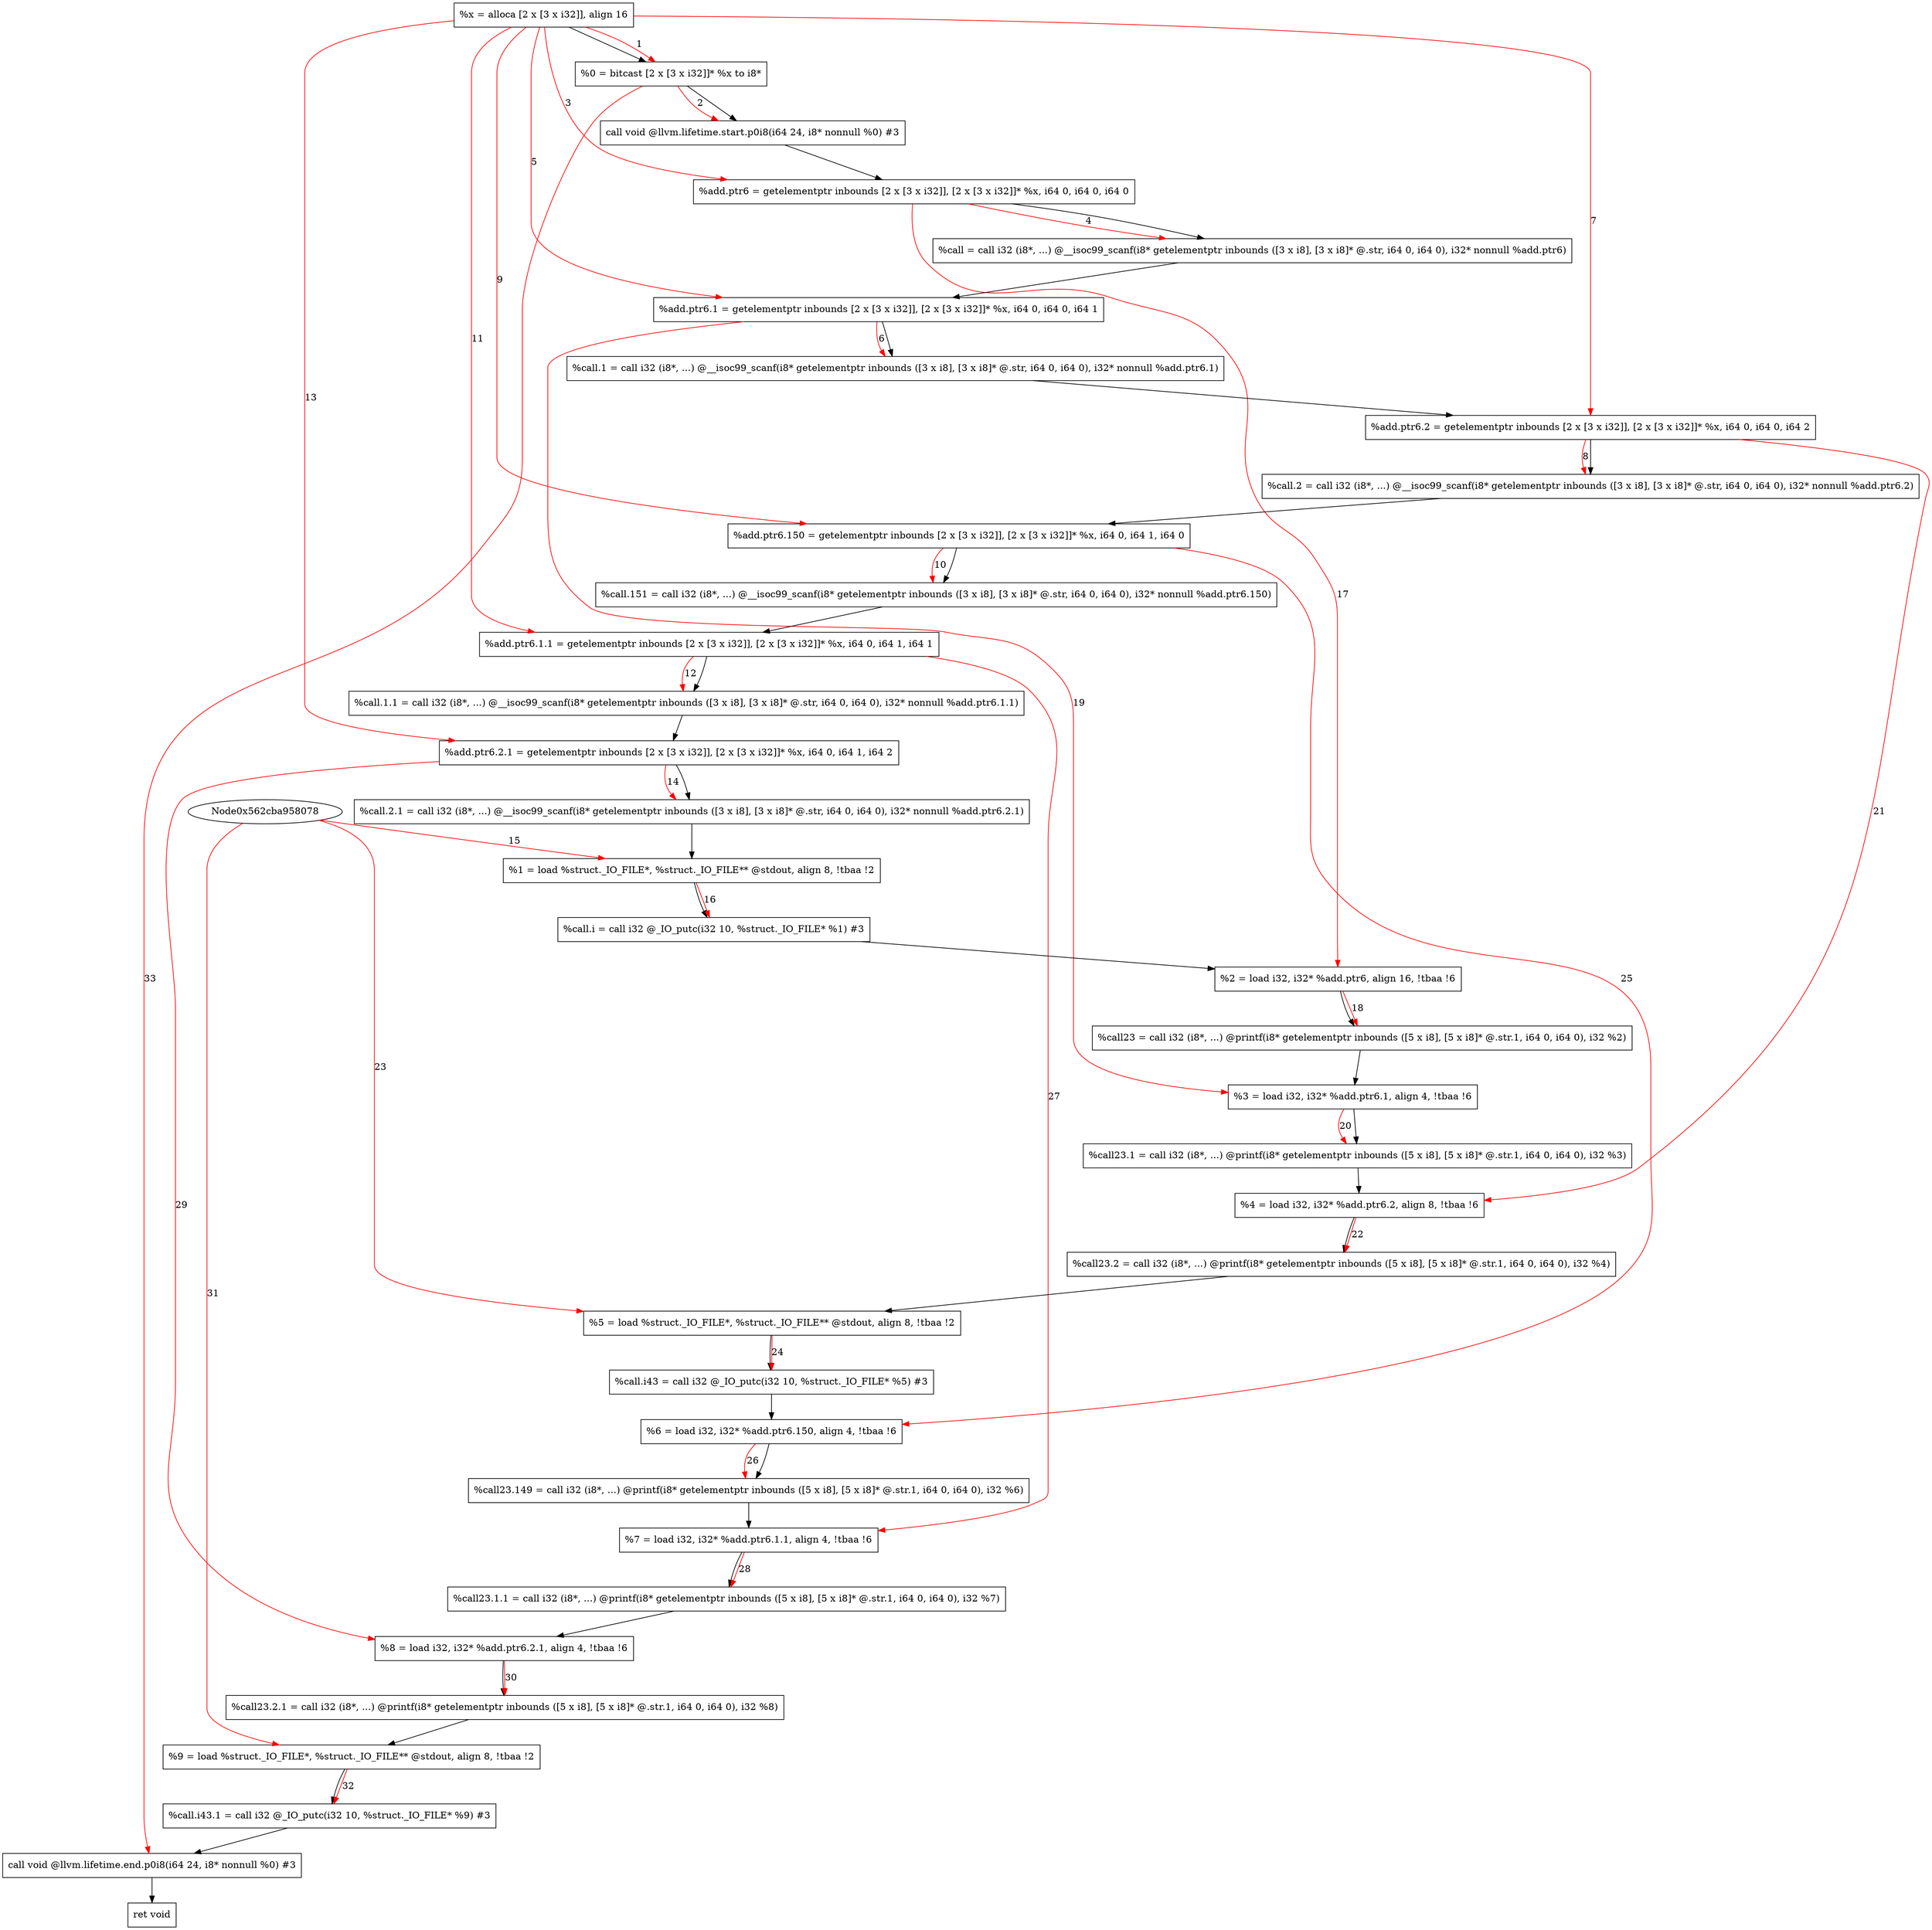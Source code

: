 digraph "CDFG for'func' function" {
	Node0x562cba958328[shape=record, label="  %x = alloca [2 x [3 x i32]], align 16"]
	Node0x562cba9589e8[shape=record, label="  %0 = bitcast [2 x [3 x i32]]* %x to i8*"]
	Node0x562cba958e48[shape=record, label="  call void @llvm.lifetime.start.p0i8(i64 24, i8* nonnull %0) #3"]
	Node0x562cba958f70[shape=record, label="  %add.ptr6 = getelementptr inbounds [2 x [3 x i32]], [2 x [3 x i32]]* %x, i64 0, i64 0, i64 0"]
	Node0x562cba959388[shape=record, label="  %call = call i32 (i8*, ...) @__isoc99_scanf(i8* getelementptr inbounds ([3 x i8], [3 x i8]* @.str, i64 0, i64 0), i32* nonnull %add.ptr6)"]
	Node0x562cba9594c0[shape=record, label="  %add.ptr6.1 = getelementptr inbounds [2 x [3 x i32]], [2 x [3 x i32]]* %x, i64 0, i64 0, i64 1"]
	Node0x562cba9595a8[shape=record, label="  %call.1 = call i32 (i8*, ...) @__isoc99_scanf(i8* getelementptr inbounds ([3 x i8], [3 x i8]* @.str, i64 0, i64 0), i32* nonnull %add.ptr6.1)"]
	Node0x562cba9596e0[shape=record, label="  %add.ptr6.2 = getelementptr inbounds [2 x [3 x i32]], [2 x [3 x i32]]* %x, i64 0, i64 0, i64 2"]
	Node0x562cba9597c8[shape=record, label="  %call.2 = call i32 (i8*, ...) @__isoc99_scanf(i8* getelementptr inbounds ([3 x i8], [3 x i8]* @.str, i64 0, i64 0), i32* nonnull %add.ptr6.2)"]
	Node0x562cba9598d0[shape=record, label="  %add.ptr6.150 = getelementptr inbounds [2 x [3 x i32]], [2 x [3 x i32]]* %x, i64 0, i64 1, i64 0"]
	Node0x562cba9599b8[shape=record, label="  %call.151 = call i32 (i8*, ...) @__isoc99_scanf(i8* getelementptr inbounds ([3 x i8], [3 x i8]* @.str, i64 0, i64 0), i32* nonnull %add.ptr6.150)"]
	Node0x562cba959af0[shape=record, label="  %add.ptr6.1.1 = getelementptr inbounds [2 x [3 x i32]], [2 x [3 x i32]]* %x, i64 0, i64 1, i64 1"]
	Node0x562cba959bb8[shape=record, label="  %call.1.1 = call i32 (i8*, ...) @__isoc99_scanf(i8* getelementptr inbounds ([3 x i8], [3 x i8]* @.str, i64 0, i64 0), i32* nonnull %add.ptr6.1.1)"]
	Node0x562cba959cf0[shape=record, label="  %add.ptr6.2.1 = getelementptr inbounds [2 x [3 x i32]], [2 x [3 x i32]]* %x, i64 0, i64 1, i64 2"]
	Node0x562cba959f58[shape=record, label="  %call.2.1 = call i32 (i8*, ...) @__isoc99_scanf(i8* getelementptr inbounds ([3 x i8], [3 x i8]* @.str, i64 0, i64 0), i32* nonnull %add.ptr6.2.1)"]
	Node0x562cba95a048[shape=record, label="  %1 = load %struct._IO_FILE*, %struct._IO_FILE** @stdout, align 8, !tbaa !2"]
	Node0x562cba95b0b8[shape=record, label="  %call.i = call i32 @_IO_putc(i32 10, %struct._IO_FILE* %1) #3"]
	Node0x562cba95b178[shape=record, label="  %2 = load i32, i32* %add.ptr6, align 16, !tbaa !6"]
	Node0x562cba95b3c8[shape=record, label="  %call23 = call i32 (i8*, ...) @printf(i8* getelementptr inbounds ([5 x i8], [5 x i8]* @.str.1, i64 0, i64 0), i32 %2)"]
	Node0x562cba95b4a8[shape=record, label="  %3 = load i32, i32* %add.ptr6.1, align 4, !tbaa !6"]
	Node0x562cba95bb68[shape=record, label="  %call23.1 = call i32 (i8*, ...) @printf(i8* getelementptr inbounds ([5 x i8], [5 x i8]* @.str.1, i64 0, i64 0), i32 %3)"]
	Node0x562cba95bc58[shape=record, label="  %4 = load i32, i32* %add.ptr6.2, align 8, !tbaa !6"]
	Node0x562cba95bd38[shape=record, label="  %call23.2 = call i32 (i8*, ...) @printf(i8* getelementptr inbounds ([5 x i8], [5 x i8]* @.str.1, i64 0, i64 0), i32 %4)"]
	Node0x562cba95bdf8[shape=record, label="  %5 = load %struct._IO_FILE*, %struct._IO_FILE** @stdout, align 8, !tbaa !2"]
	Node0x562cba95c4d8[shape=record, label="  %call.i43 = call i32 @_IO_putc(i32 10, %struct._IO_FILE* %5) #3"]
	Node0x562cba95c5c8[shape=record, label="  %6 = load i32, i32* %add.ptr6.150, align 4, !tbaa !6"]
	Node0x562cba95c658[shape=record, label="  %call23.149 = call i32 (i8*, ...) @printf(i8* getelementptr inbounds ([5 x i8], [5 x i8]* @.str.1, i64 0, i64 0), i32 %6)"]
	Node0x562cba95c748[shape=record, label="  %7 = load i32, i32* %add.ptr6.1.1, align 4, !tbaa !6"]
	Node0x562cba95c7d8[shape=record, label="  %call23.1.1 = call i32 (i8*, ...) @printf(i8* getelementptr inbounds ([5 x i8], [5 x i8]* @.str.1, i64 0, i64 0), i32 %7)"]
	Node0x562cba95c8c8[shape=record, label="  %8 = load i32, i32* %add.ptr6.2.1, align 4, !tbaa !6"]
	Node0x562cba95c9e8[shape=record, label="  %call23.2.1 = call i32 (i8*, ...) @printf(i8* getelementptr inbounds ([5 x i8], [5 x i8]* @.str.1, i64 0, i64 0), i32 %8)"]
	Node0x562cba95ca88[shape=record, label="  %9 = load %struct._IO_FILE*, %struct._IO_FILE** @stdout, align 8, !tbaa !2"]
	Node0x562cba95cb38[shape=record, label="  %call.i43.1 = call i32 @_IO_putc(i32 10, %struct._IO_FILE* %9) #3"]
	Node0x562cba95cdf8[shape=record, label="  call void @llvm.lifetime.end.p0i8(i64 24, i8* nonnull %0) #3"]
	Node0x562cba95cea0[shape=record, label="  ret void"]
	Node0x562cba958328 -> Node0x562cba9589e8
	Node0x562cba9589e8 -> Node0x562cba958e48
	Node0x562cba958e48 -> Node0x562cba958f70
	Node0x562cba958f70 -> Node0x562cba959388
	Node0x562cba959388 -> Node0x562cba9594c0
	Node0x562cba9594c0 -> Node0x562cba9595a8
	Node0x562cba9595a8 -> Node0x562cba9596e0
	Node0x562cba9596e0 -> Node0x562cba9597c8
	Node0x562cba9597c8 -> Node0x562cba9598d0
	Node0x562cba9598d0 -> Node0x562cba9599b8
	Node0x562cba9599b8 -> Node0x562cba959af0
	Node0x562cba959af0 -> Node0x562cba959bb8
	Node0x562cba959bb8 -> Node0x562cba959cf0
	Node0x562cba959cf0 -> Node0x562cba959f58
	Node0x562cba959f58 -> Node0x562cba95a048
	Node0x562cba95a048 -> Node0x562cba95b0b8
	Node0x562cba95b0b8 -> Node0x562cba95b178
	Node0x562cba95b178 -> Node0x562cba95b3c8
	Node0x562cba95b3c8 -> Node0x562cba95b4a8
	Node0x562cba95b4a8 -> Node0x562cba95bb68
	Node0x562cba95bb68 -> Node0x562cba95bc58
	Node0x562cba95bc58 -> Node0x562cba95bd38
	Node0x562cba95bd38 -> Node0x562cba95bdf8
	Node0x562cba95bdf8 -> Node0x562cba95c4d8
	Node0x562cba95c4d8 -> Node0x562cba95c5c8
	Node0x562cba95c5c8 -> Node0x562cba95c658
	Node0x562cba95c658 -> Node0x562cba95c748
	Node0x562cba95c748 -> Node0x562cba95c7d8
	Node0x562cba95c7d8 -> Node0x562cba95c8c8
	Node0x562cba95c8c8 -> Node0x562cba95c9e8
	Node0x562cba95c9e8 -> Node0x562cba95ca88
	Node0x562cba95ca88 -> Node0x562cba95cb38
	Node0x562cba95cb38 -> Node0x562cba95cdf8
	Node0x562cba95cdf8 -> Node0x562cba95cea0
edge [color=red]
	Node0x562cba958328 -> Node0x562cba9589e8[label="1"]
	Node0x562cba9589e8 -> Node0x562cba958e48[label="2"]
	Node0x562cba958328 -> Node0x562cba958f70[label="3"]
	Node0x562cba958f70 -> Node0x562cba959388[label="4"]
	Node0x562cba958328 -> Node0x562cba9594c0[label="5"]
	Node0x562cba9594c0 -> Node0x562cba9595a8[label="6"]
	Node0x562cba958328 -> Node0x562cba9596e0[label="7"]
	Node0x562cba9596e0 -> Node0x562cba9597c8[label="8"]
	Node0x562cba958328 -> Node0x562cba9598d0[label="9"]
	Node0x562cba9598d0 -> Node0x562cba9599b8[label="10"]
	Node0x562cba958328 -> Node0x562cba959af0[label="11"]
	Node0x562cba959af0 -> Node0x562cba959bb8[label="12"]
	Node0x562cba958328 -> Node0x562cba959cf0[label="13"]
	Node0x562cba959cf0 -> Node0x562cba959f58[label="14"]
	Node0x562cba958078 -> Node0x562cba95a048[label="15"]
	Node0x562cba95a048 -> Node0x562cba95b0b8[label="16"]
	Node0x562cba958f70 -> Node0x562cba95b178[label="17"]
	Node0x562cba95b178 -> Node0x562cba95b3c8[label="18"]
	Node0x562cba9594c0 -> Node0x562cba95b4a8[label="19"]
	Node0x562cba95b4a8 -> Node0x562cba95bb68[label="20"]
	Node0x562cba9596e0 -> Node0x562cba95bc58[label="21"]
	Node0x562cba95bc58 -> Node0x562cba95bd38[label="22"]
	Node0x562cba958078 -> Node0x562cba95bdf8[label="23"]
	Node0x562cba95bdf8 -> Node0x562cba95c4d8[label="24"]
	Node0x562cba9598d0 -> Node0x562cba95c5c8[label="25"]
	Node0x562cba95c5c8 -> Node0x562cba95c658[label="26"]
	Node0x562cba959af0 -> Node0x562cba95c748[label="27"]
	Node0x562cba95c748 -> Node0x562cba95c7d8[label="28"]
	Node0x562cba959cf0 -> Node0x562cba95c8c8[label="29"]
	Node0x562cba95c8c8 -> Node0x562cba95c9e8[label="30"]
	Node0x562cba958078 -> Node0x562cba95ca88[label="31"]
	Node0x562cba95ca88 -> Node0x562cba95cb38[label="32"]
	Node0x562cba9589e8 -> Node0x562cba95cdf8[label="33"]
}
